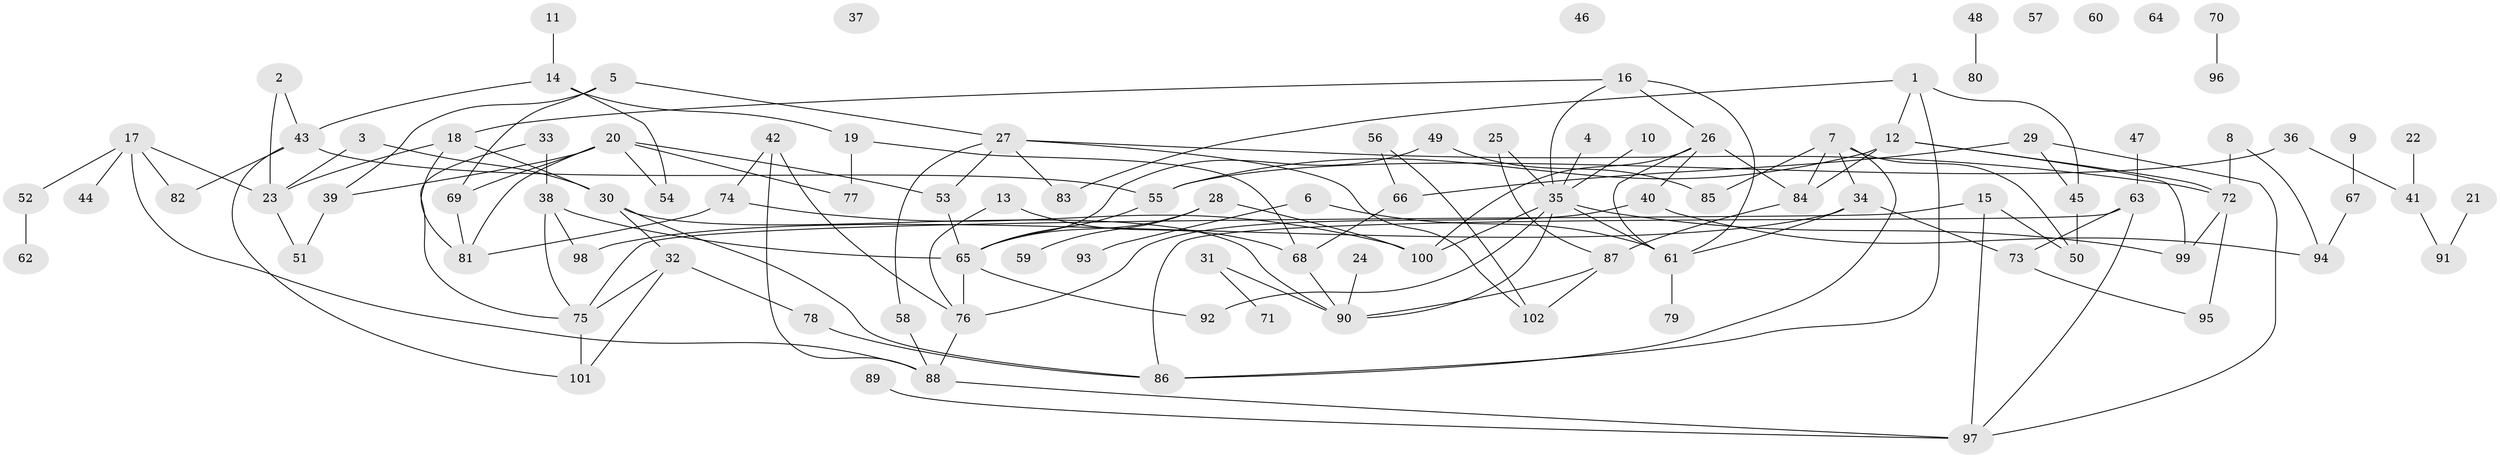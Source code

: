 // coarse degree distribution, {8: 0.045454545454545456, 4: 0.11363636363636363, 5: 0.11363636363636363, 3: 0.20454545454545456, 1: 0.22727272727272727, 9: 0.022727272727272728, 6: 0.045454545454545456, 2: 0.13636363636363635, 7: 0.06818181818181818, 10: 0.022727272727272728}
// Generated by graph-tools (version 1.1) at 2025/48/03/04/25 22:48:29]
// undirected, 102 vertices, 145 edges
graph export_dot {
  node [color=gray90,style=filled];
  1;
  2;
  3;
  4;
  5;
  6;
  7;
  8;
  9;
  10;
  11;
  12;
  13;
  14;
  15;
  16;
  17;
  18;
  19;
  20;
  21;
  22;
  23;
  24;
  25;
  26;
  27;
  28;
  29;
  30;
  31;
  32;
  33;
  34;
  35;
  36;
  37;
  38;
  39;
  40;
  41;
  42;
  43;
  44;
  45;
  46;
  47;
  48;
  49;
  50;
  51;
  52;
  53;
  54;
  55;
  56;
  57;
  58;
  59;
  60;
  61;
  62;
  63;
  64;
  65;
  66;
  67;
  68;
  69;
  70;
  71;
  72;
  73;
  74;
  75;
  76;
  77;
  78;
  79;
  80;
  81;
  82;
  83;
  84;
  85;
  86;
  87;
  88;
  89;
  90;
  91;
  92;
  93;
  94;
  95;
  96;
  97;
  98;
  99;
  100;
  101;
  102;
  1 -- 12;
  1 -- 45;
  1 -- 83;
  1 -- 86;
  2 -- 23;
  2 -- 43;
  3 -- 23;
  3 -- 30;
  4 -- 35;
  5 -- 27;
  5 -- 39;
  5 -- 69;
  6 -- 61;
  6 -- 93;
  7 -- 34;
  7 -- 50;
  7 -- 84;
  7 -- 85;
  7 -- 86;
  8 -- 72;
  8 -- 94;
  9 -- 67;
  10 -- 35;
  11 -- 14;
  12 -- 55;
  12 -- 72;
  12 -- 84;
  12 -- 99;
  13 -- 68;
  13 -- 76;
  14 -- 19;
  14 -- 43;
  14 -- 54;
  15 -- 50;
  15 -- 75;
  15 -- 97;
  16 -- 18;
  16 -- 26;
  16 -- 35;
  16 -- 61;
  17 -- 23;
  17 -- 44;
  17 -- 52;
  17 -- 82;
  17 -- 88;
  18 -- 23;
  18 -- 30;
  18 -- 81;
  19 -- 68;
  19 -- 77;
  20 -- 39;
  20 -- 53;
  20 -- 54;
  20 -- 69;
  20 -- 77;
  20 -- 81;
  21 -- 91;
  22 -- 41;
  23 -- 51;
  24 -- 90;
  25 -- 35;
  25 -- 87;
  26 -- 40;
  26 -- 61;
  26 -- 84;
  26 -- 100;
  27 -- 53;
  27 -- 58;
  27 -- 72;
  27 -- 83;
  27 -- 102;
  28 -- 59;
  28 -- 65;
  28 -- 100;
  29 -- 45;
  29 -- 66;
  29 -- 97;
  30 -- 32;
  30 -- 86;
  30 -- 90;
  31 -- 71;
  31 -- 90;
  32 -- 75;
  32 -- 78;
  32 -- 101;
  33 -- 38;
  33 -- 75;
  34 -- 61;
  34 -- 73;
  34 -- 98;
  35 -- 61;
  35 -- 90;
  35 -- 92;
  35 -- 99;
  35 -- 100;
  36 -- 41;
  36 -- 55;
  38 -- 65;
  38 -- 75;
  38 -- 98;
  39 -- 51;
  40 -- 76;
  40 -- 94;
  41 -- 91;
  42 -- 74;
  42 -- 76;
  42 -- 88;
  43 -- 55;
  43 -- 82;
  43 -- 101;
  45 -- 50;
  47 -- 63;
  48 -- 80;
  49 -- 65;
  49 -- 85;
  52 -- 62;
  53 -- 65;
  55 -- 65;
  56 -- 66;
  56 -- 102;
  58 -- 88;
  61 -- 79;
  63 -- 73;
  63 -- 86;
  63 -- 97;
  65 -- 76;
  65 -- 92;
  66 -- 68;
  67 -- 94;
  68 -- 90;
  69 -- 81;
  70 -- 96;
  72 -- 95;
  72 -- 99;
  73 -- 95;
  74 -- 81;
  74 -- 100;
  75 -- 101;
  76 -- 88;
  78 -- 86;
  84 -- 87;
  87 -- 90;
  87 -- 102;
  88 -- 97;
  89 -- 97;
}
